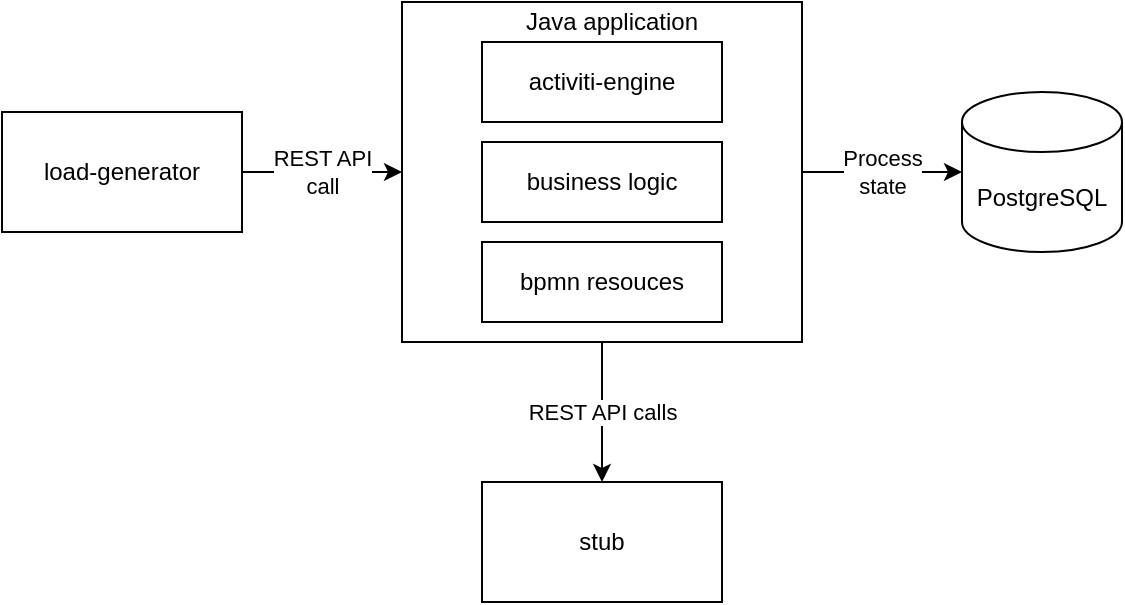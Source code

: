 <mxfile>
    <diagram id="vU4OwwwFdvQpz8BwOf0t" name="activiti6 solution">
        <mxGraphModel dx="1092" dy="791" grid="1" gridSize="10" guides="1" tooltips="1" connect="1" arrows="1" fold="1" page="1" pageScale="1" pageWidth="850" pageHeight="1100" math="0" shadow="0">
            <root>
                <mxCell id="0"/>
                <mxCell id="1" parent="0"/>
                <mxCell id="13" value="PostgreSQL" style="shape=cylinder3;whiteSpace=wrap;html=1;boundedLbl=1;backgroundOutline=1;size=15;" parent="1" vertex="1">
                    <mxGeometry x="520" y="85" width="80" height="80" as="geometry"/>
                </mxCell>
                <mxCell id="14" value="" style="group" parent="1" vertex="1" connectable="0">
                    <mxGeometry x="240" y="40" width="200" height="170" as="geometry"/>
                </mxCell>
                <mxCell id="8" value="" style="rounded=0;whiteSpace=wrap;html=1;" parent="14" vertex="1">
                    <mxGeometry width="200" height="170" as="geometry"/>
                </mxCell>
                <mxCell id="9" value="Java application" style="text;html=1;strokeColor=none;fillColor=none;align=center;verticalAlign=middle;whiteSpace=wrap;rounded=0;" parent="14" vertex="1">
                    <mxGeometry x="50" width="110" height="20" as="geometry"/>
                </mxCell>
                <mxCell id="10" value="activiti-engine" style="rounded=0;whiteSpace=wrap;html=1;" parent="14" vertex="1">
                    <mxGeometry x="40" y="20" width="120" height="40" as="geometry"/>
                </mxCell>
                <mxCell id="11" value="business logic" style="rounded=0;whiteSpace=wrap;html=1;" parent="14" vertex="1">
                    <mxGeometry x="40" y="70" width="120" height="40" as="geometry"/>
                </mxCell>
                <mxCell id="12" value="bpmn resouces" style="rounded=0;whiteSpace=wrap;html=1;" parent="14" vertex="1">
                    <mxGeometry x="40" y="120" width="120" height="40" as="geometry"/>
                </mxCell>
                <mxCell id="20" value="REST API&lt;br&gt;call" style="edgeStyle=orthogonalEdgeStyle;rounded=0;orthogonalLoop=1;jettySize=auto;html=1;" parent="1" source="15" target="8" edge="1">
                    <mxGeometry relative="1" as="geometry"/>
                </mxCell>
                <mxCell id="15" value="load-generator" style="rounded=0;whiteSpace=wrap;html=1;" parent="1" vertex="1">
                    <mxGeometry x="40" y="95" width="120" height="60" as="geometry"/>
                </mxCell>
                <mxCell id="21" value="Process&lt;br&gt;state" style="edgeStyle=orthogonalEdgeStyle;rounded=0;orthogonalLoop=1;jettySize=auto;html=1;" parent="1" source="8" target="13" edge="1">
                    <mxGeometry relative="1" as="geometry"/>
                </mxCell>
                <mxCell id="22" value="stub" style="rounded=0;whiteSpace=wrap;html=1;" parent="1" vertex="1">
                    <mxGeometry x="280" y="280" width="120" height="60" as="geometry"/>
                </mxCell>
                <mxCell id="23" value="REST API calls" style="edgeStyle=orthogonalEdgeStyle;rounded=0;orthogonalLoop=1;jettySize=auto;html=1;entryX=0.5;entryY=0;entryDx=0;entryDy=0;" parent="1" source="8" target="22" edge="1">
                    <mxGeometry relative="1" as="geometry"/>
                </mxCell>
            </root>
        </mxGraphModel>
    </diagram>
    <diagram id="R_1SpufCOTZG37s_w6kX" name="kogito solution">
        <mxGraphModel dx="1092" dy="791" grid="1" gridSize="10" guides="1" tooltips="1" connect="1" arrows="1" fold="1" page="1" pageScale="1" pageWidth="850" pageHeight="1100" math="0" shadow="0">
            <root>
                <mxCell id="34f-ecab3Q2svzL-ndCC-0"/>
                <mxCell id="34f-ecab3Q2svzL-ndCC-1" parent="34f-ecab3Q2svzL-ndCC-0"/>
                <mxCell id="hG-2t_THVzEyzK3NFsT4-0" value="load-generator" style="rounded=0;whiteSpace=wrap;html=1;" parent="34f-ecab3Q2svzL-ndCC-1" vertex="1">
                    <mxGeometry x="40" y="95" width="120" height="60" as="geometry"/>
                </mxCell>
                <mxCell id="hG-2t_THVzEyzK3NFsT4-1" value="stub" style="rounded=0;whiteSpace=wrap;html=1;" parent="34f-ecab3Q2svzL-ndCC-1" vertex="1">
                    <mxGeometry x="280" y="280" width="120" height="60" as="geometry"/>
                </mxCell>
            </root>
        </mxGraphModel>
    </diagram>
    <diagram id="5JNW4KDTnOV5PkMuJbB0" name="temporal solution">
        <mxGraphModel dx="1092" dy="791" grid="1" gridSize="10" guides="1" tooltips="1" connect="1" arrows="1" fold="1" page="1" pageScale="1" pageWidth="850" pageHeight="1100" math="0" shadow="0">
            <root>
                <mxCell id="f8z2w4KTj2-V_YPdUYit-0"/>
                <mxCell id="f8z2w4KTj2-V_YPdUYit-1" parent="f8z2w4KTj2-V_YPdUYit-0"/>
            </root>
        </mxGraphModel>
    </diagram>
    <diagram id="oGIw7pAK7PbbKCt1LWrx" name="zeebe solution">
        <mxGraphModel dx="1092" dy="791" grid="1" gridSize="10" guides="1" tooltips="1" connect="1" arrows="1" fold="1" page="1" pageScale="1" pageWidth="850" pageHeight="1100" math="0" shadow="0">
            <root>
                <mxCell id="y3UlIs8sB1Mg5NNH86oJ-0"/>
                <mxCell id="y3UlIs8sB1Mg5NNH86oJ-1" parent="y3UlIs8sB1Mg5NNH86oJ-0"/>
            </root>
        </mxGraphModel>
    </diagram>
</mxfile>